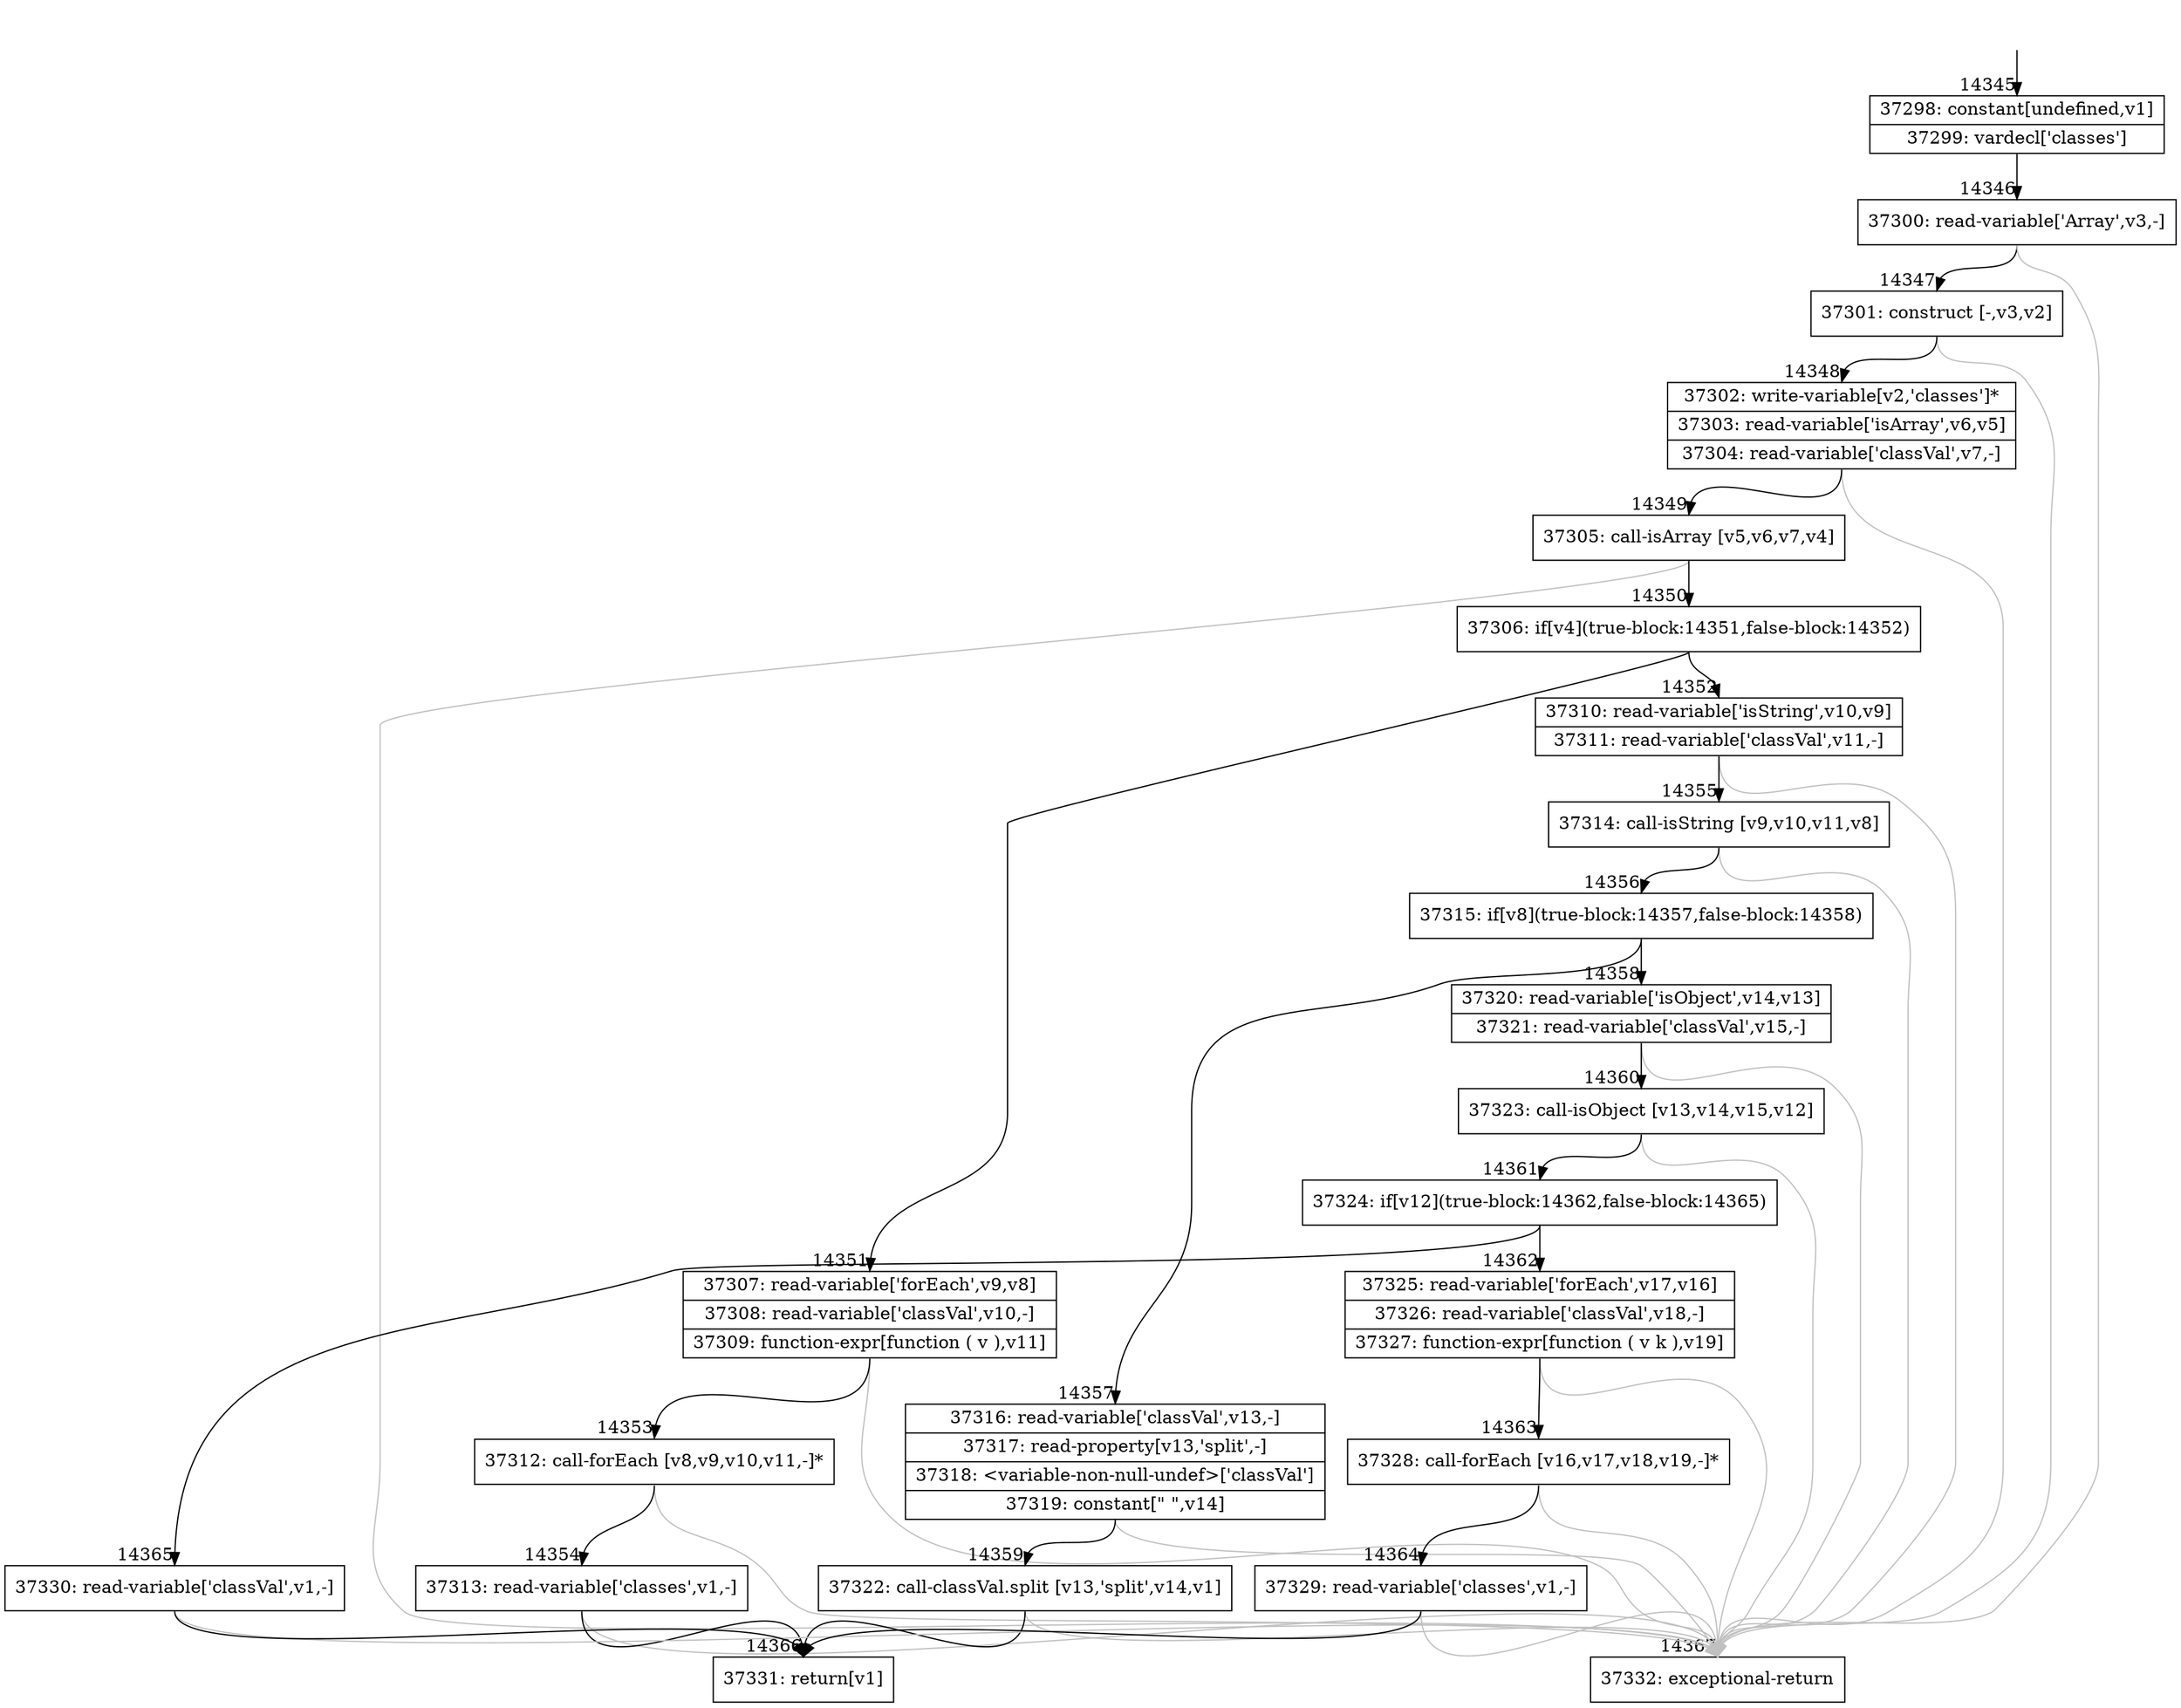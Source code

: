 digraph {
rankdir="TD"
BB_entry1134[shape=none,label=""];
BB_entry1134 -> BB14345 [tailport=s, headport=n, headlabel="    14345"]
BB14345 [shape=record label="{37298: constant[undefined,v1]|37299: vardecl['classes']}" ] 
BB14345 -> BB14346 [tailport=s, headport=n, headlabel="      14346"]
BB14346 [shape=record label="{37300: read-variable['Array',v3,-]}" ] 
BB14346 -> BB14347 [tailport=s, headport=n, headlabel="      14347"]
BB14346 -> BB14367 [tailport=s, headport=n, color=gray, headlabel="      14367"]
BB14347 [shape=record label="{37301: construct [-,v3,v2]}" ] 
BB14347 -> BB14348 [tailport=s, headport=n, headlabel="      14348"]
BB14347 -> BB14367 [tailport=s, headport=n, color=gray]
BB14348 [shape=record label="{37302: write-variable[v2,'classes']*|37303: read-variable['isArray',v6,v5]|37304: read-variable['classVal',v7,-]}" ] 
BB14348 -> BB14349 [tailport=s, headport=n, headlabel="      14349"]
BB14348 -> BB14367 [tailport=s, headport=n, color=gray]
BB14349 [shape=record label="{37305: call-isArray [v5,v6,v7,v4]}" ] 
BB14349 -> BB14350 [tailport=s, headport=n, headlabel="      14350"]
BB14349 -> BB14367 [tailport=s, headport=n, color=gray]
BB14350 [shape=record label="{37306: if[v4](true-block:14351,false-block:14352)}" ] 
BB14350 -> BB14351 [tailport=s, headport=n, headlabel="      14351"]
BB14350 -> BB14352 [tailport=s, headport=n, headlabel="      14352"]
BB14351 [shape=record label="{37307: read-variable['forEach',v9,v8]|37308: read-variable['classVal',v10,-]|37309: function-expr[function ( v ),v11]}" ] 
BB14351 -> BB14353 [tailport=s, headport=n, headlabel="      14353"]
BB14351 -> BB14367 [tailport=s, headport=n, color=gray]
BB14352 [shape=record label="{37310: read-variable['isString',v10,v9]|37311: read-variable['classVal',v11,-]}" ] 
BB14352 -> BB14355 [tailport=s, headport=n, headlabel="      14355"]
BB14352 -> BB14367 [tailport=s, headport=n, color=gray]
BB14353 [shape=record label="{37312: call-forEach [v8,v9,v10,v11,-]*}" ] 
BB14353 -> BB14354 [tailport=s, headport=n, headlabel="      14354"]
BB14353 -> BB14367 [tailport=s, headport=n, color=gray]
BB14354 [shape=record label="{37313: read-variable['classes',v1,-]}" ] 
BB14354 -> BB14366 [tailport=s, headport=n, headlabel="      14366"]
BB14354 -> BB14367 [tailport=s, headport=n, color=gray]
BB14355 [shape=record label="{37314: call-isString [v9,v10,v11,v8]}" ] 
BB14355 -> BB14356 [tailport=s, headport=n, headlabel="      14356"]
BB14355 -> BB14367 [tailport=s, headport=n, color=gray]
BB14356 [shape=record label="{37315: if[v8](true-block:14357,false-block:14358)}" ] 
BB14356 -> BB14357 [tailport=s, headport=n, headlabel="      14357"]
BB14356 -> BB14358 [tailport=s, headport=n, headlabel="      14358"]
BB14357 [shape=record label="{37316: read-variable['classVal',v13,-]|37317: read-property[v13,'split',-]|37318: \<variable-non-null-undef\>['classVal']|37319: constant[\" \",v14]}" ] 
BB14357 -> BB14359 [tailport=s, headport=n, headlabel="      14359"]
BB14357 -> BB14367 [tailport=s, headport=n, color=gray]
BB14358 [shape=record label="{37320: read-variable['isObject',v14,v13]|37321: read-variable['classVal',v15,-]}" ] 
BB14358 -> BB14360 [tailport=s, headport=n, headlabel="      14360"]
BB14358 -> BB14367 [tailport=s, headport=n, color=gray]
BB14359 [shape=record label="{37322: call-classVal.split [v13,'split',v14,v1]}" ] 
BB14359 -> BB14366 [tailport=s, headport=n]
BB14359 -> BB14367 [tailport=s, headport=n, color=gray]
BB14360 [shape=record label="{37323: call-isObject [v13,v14,v15,v12]}" ] 
BB14360 -> BB14361 [tailport=s, headport=n, headlabel="      14361"]
BB14360 -> BB14367 [tailport=s, headport=n, color=gray]
BB14361 [shape=record label="{37324: if[v12](true-block:14362,false-block:14365)}" ] 
BB14361 -> BB14362 [tailport=s, headport=n, headlabel="      14362"]
BB14361 -> BB14365 [tailport=s, headport=n, headlabel="      14365"]
BB14362 [shape=record label="{37325: read-variable['forEach',v17,v16]|37326: read-variable['classVal',v18,-]|37327: function-expr[function ( v k ),v19]}" ] 
BB14362 -> BB14363 [tailport=s, headport=n, headlabel="      14363"]
BB14362 -> BB14367 [tailport=s, headport=n, color=gray]
BB14363 [shape=record label="{37328: call-forEach [v16,v17,v18,v19,-]*}" ] 
BB14363 -> BB14364 [tailport=s, headport=n, headlabel="      14364"]
BB14363 -> BB14367 [tailport=s, headport=n, color=gray]
BB14364 [shape=record label="{37329: read-variable['classes',v1,-]}" ] 
BB14364 -> BB14366 [tailport=s, headport=n]
BB14364 -> BB14367 [tailport=s, headport=n, color=gray]
BB14365 [shape=record label="{37330: read-variable['classVal',v1,-]}" ] 
BB14365 -> BB14366 [tailport=s, headport=n]
BB14365 -> BB14367 [tailport=s, headport=n, color=gray]
BB14366 [shape=record label="{37331: return[v1]}" ] 
BB14367 [shape=record label="{37332: exceptional-return}" ] 
//#$~ 22491
}
